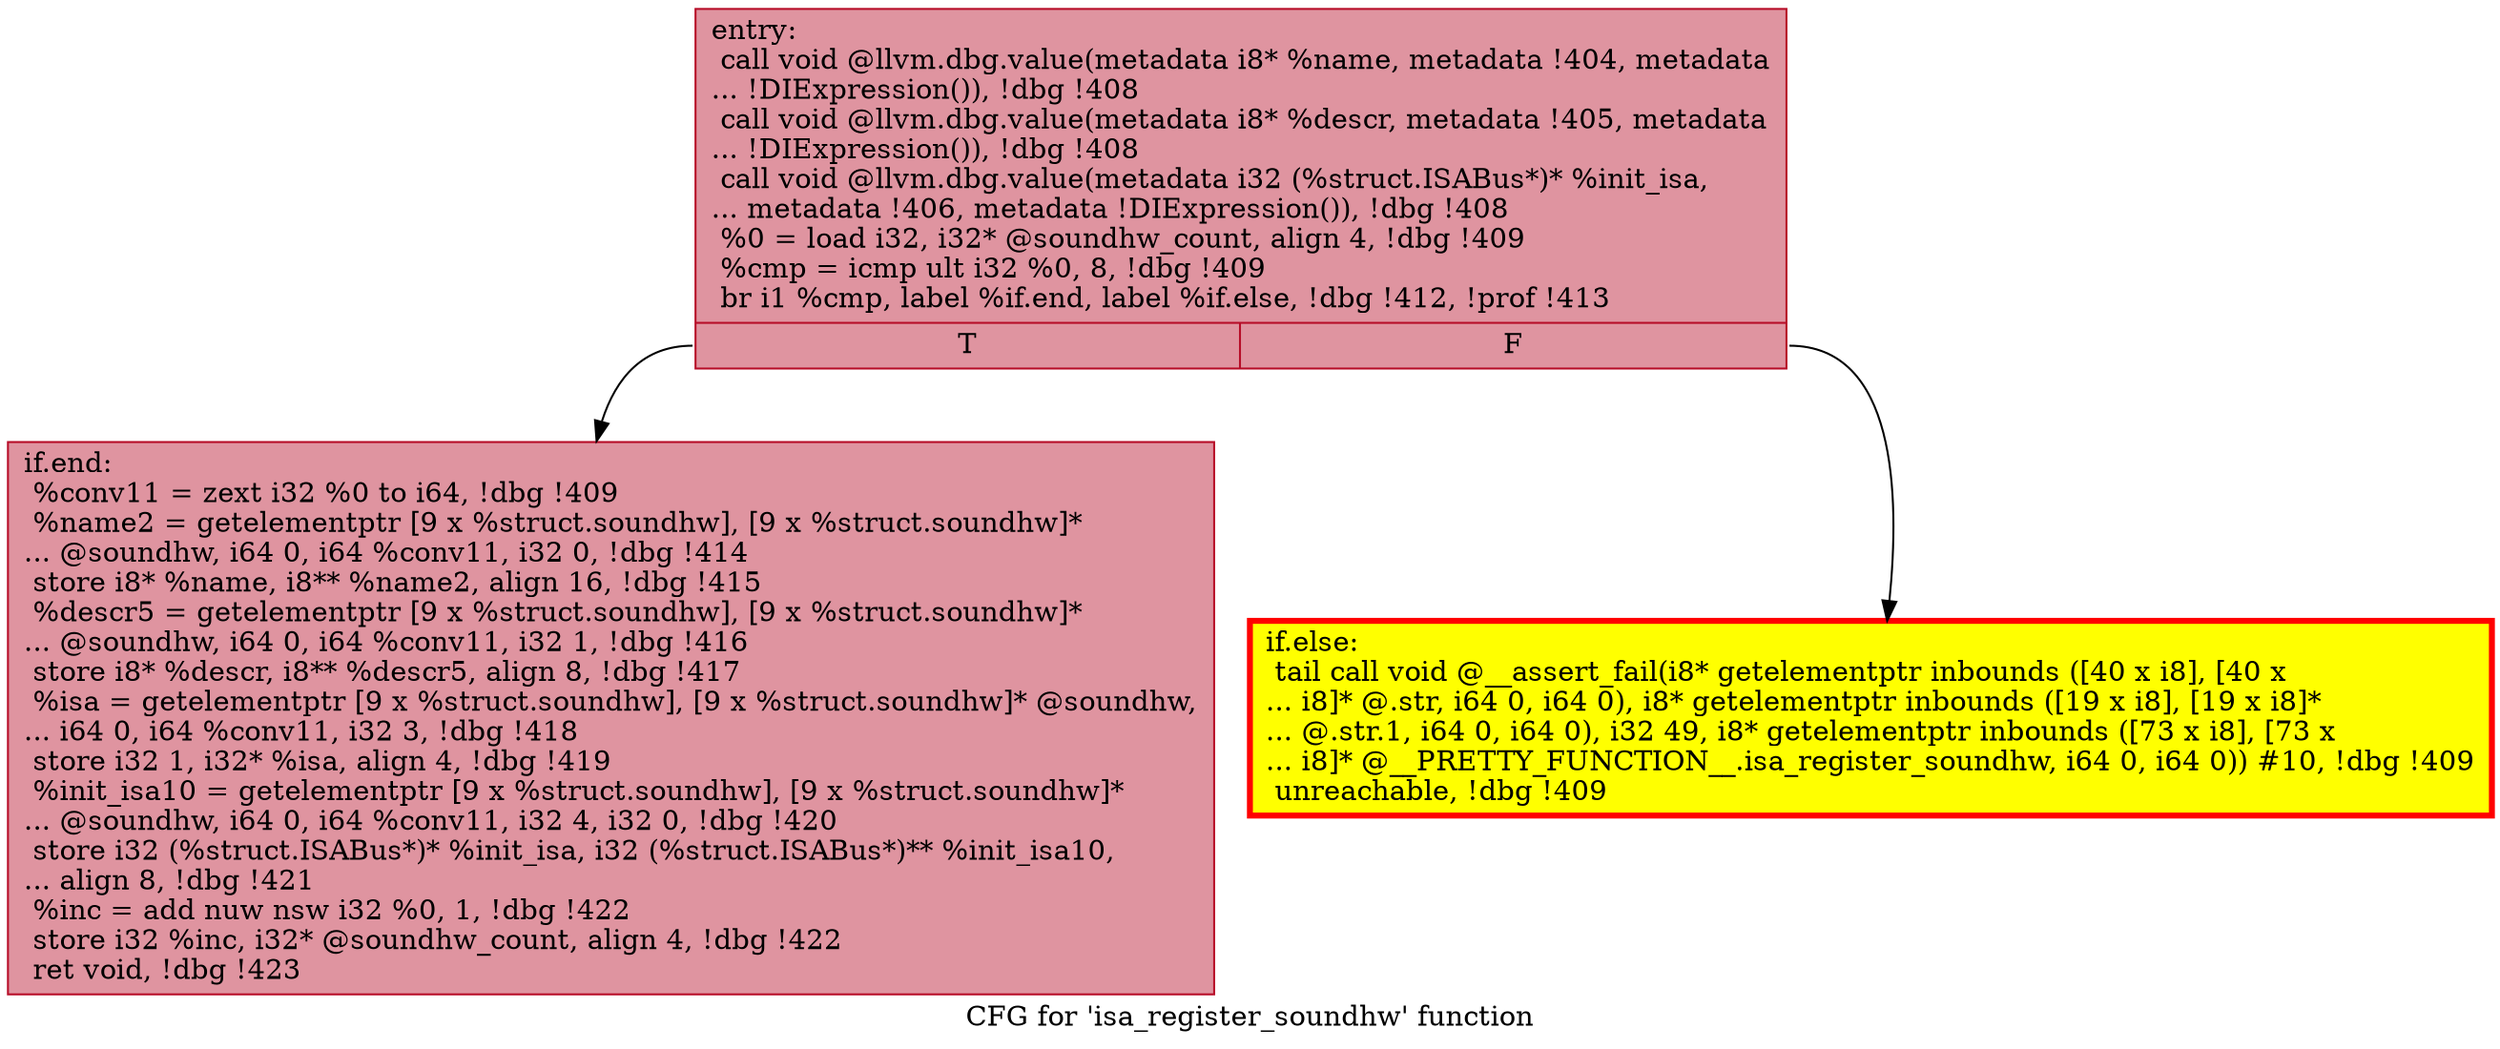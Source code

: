 digraph "CFG for 'isa_register_soundhw' function" {
	label="CFG for 'isa_register_soundhw' function";

	Node0x5629f4ea04c0 [shape=record,color="#b70d28ff", style=filled, fillcolor="#b70d2870",label="{entry:\l  call void @llvm.dbg.value(metadata i8* %name, metadata !404, metadata\l... !DIExpression()), !dbg !408\l  call void @llvm.dbg.value(metadata i8* %descr, metadata !405, metadata\l... !DIExpression()), !dbg !408\l  call void @llvm.dbg.value(metadata i32 (%struct.ISABus*)* %init_isa,\l... metadata !406, metadata !DIExpression()), !dbg !408\l  %0 = load i32, i32* @soundhw_count, align 4, !dbg !409\l  %cmp = icmp ult i32 %0, 8, !dbg !409\l  br i1 %cmp, label %if.end, label %if.else, !dbg !412, !prof !413\l|{<s0>T|<s1>F}}"];
	Node0x5629f4ea04c0:s0 -> Node0x5629f4ecfa90;
	Node0x5629f4ea04c0:s1 -> Node0x5629f4ecfb00;
	Node0x5629f4ecfb00 [shape=record,penwidth=3.0, style="filled", color="red", fillcolor="yellow",label="{if.else:                                          \l  tail call void @__assert_fail(i8* getelementptr inbounds ([40 x i8], [40 x\l... i8]* @.str, i64 0, i64 0), i8* getelementptr inbounds ([19 x i8], [19 x i8]*\l... @.str.1, i64 0, i64 0), i32 49, i8* getelementptr inbounds ([73 x i8], [73 x\l... i8]* @__PRETTY_FUNCTION__.isa_register_soundhw, i64 0, i64 0)) #10, !dbg !409\l  unreachable, !dbg !409\l}"];
	Node0x5629f4ecfa90 [shape=record,color="#b70d28ff", style=filled, fillcolor="#b70d2870",label="{if.end:                                           \l  %conv11 = zext i32 %0 to i64, !dbg !409\l  %name2 = getelementptr [9 x %struct.soundhw], [9 x %struct.soundhw]*\l... @soundhw, i64 0, i64 %conv11, i32 0, !dbg !414\l  store i8* %name, i8** %name2, align 16, !dbg !415\l  %descr5 = getelementptr [9 x %struct.soundhw], [9 x %struct.soundhw]*\l... @soundhw, i64 0, i64 %conv11, i32 1, !dbg !416\l  store i8* %descr, i8** %descr5, align 8, !dbg !417\l  %isa = getelementptr [9 x %struct.soundhw], [9 x %struct.soundhw]* @soundhw,\l... i64 0, i64 %conv11, i32 3, !dbg !418\l  store i32 1, i32* %isa, align 4, !dbg !419\l  %init_isa10 = getelementptr [9 x %struct.soundhw], [9 x %struct.soundhw]*\l... @soundhw, i64 0, i64 %conv11, i32 4, i32 0, !dbg !420\l  store i32 (%struct.ISABus*)* %init_isa, i32 (%struct.ISABus*)** %init_isa10,\l... align 8, !dbg !421\l  %inc = add nuw nsw i32 %0, 1, !dbg !422\l  store i32 %inc, i32* @soundhw_count, align 4, !dbg !422\l  ret void, !dbg !423\l}"];
}
